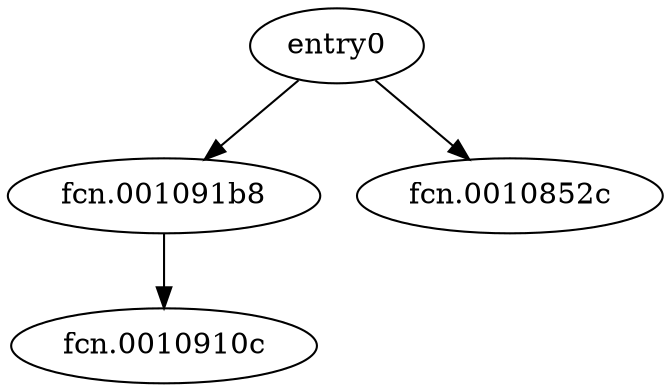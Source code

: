 digraph code {
  "0x00108488" [label="entry0"];
  "0x00108488" -> "0x001091b8";
  "0x001091b8" [label="fcn.001091b8"];
  "0x00108488" -> "0x0010852c";
  "0x0010852c" [label="fcn.0010852c"];
  "0x001091b8" [label="fcn.001091b8"];
  "0x001091b8" -> "0x0010910c";
  "0x0010910c" [label="fcn.0010910c"];
}